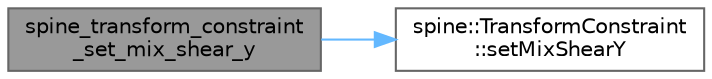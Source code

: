 digraph "spine_transform_constraint_set_mix_shear_y"
{
 // LATEX_PDF_SIZE
  bgcolor="transparent";
  edge [fontname=Helvetica,fontsize=10,labelfontname=Helvetica,labelfontsize=10];
  node [fontname=Helvetica,fontsize=10,shape=box,height=0.2,width=0.4];
  rankdir="LR";
  Node1 [id="Node000001",label="spine_transform_constraint\l_set_mix_shear_y",height=0.2,width=0.4,color="gray40", fillcolor="grey60", style="filled", fontcolor="black",tooltip=" "];
  Node1 -> Node2 [id="edge1_Node000001_Node000002",color="steelblue1",style="solid",tooltip=" "];
  Node2 [id="Node000002",label="spine::TransformConstraint\l::setMixShearY",height=0.2,width=0.4,color="grey40", fillcolor="white", style="filled",URL="$classspine_1_1_transform_constraint.html#a879a1a8d38feb09fcd664b819d342c28",tooltip=" "];
}
